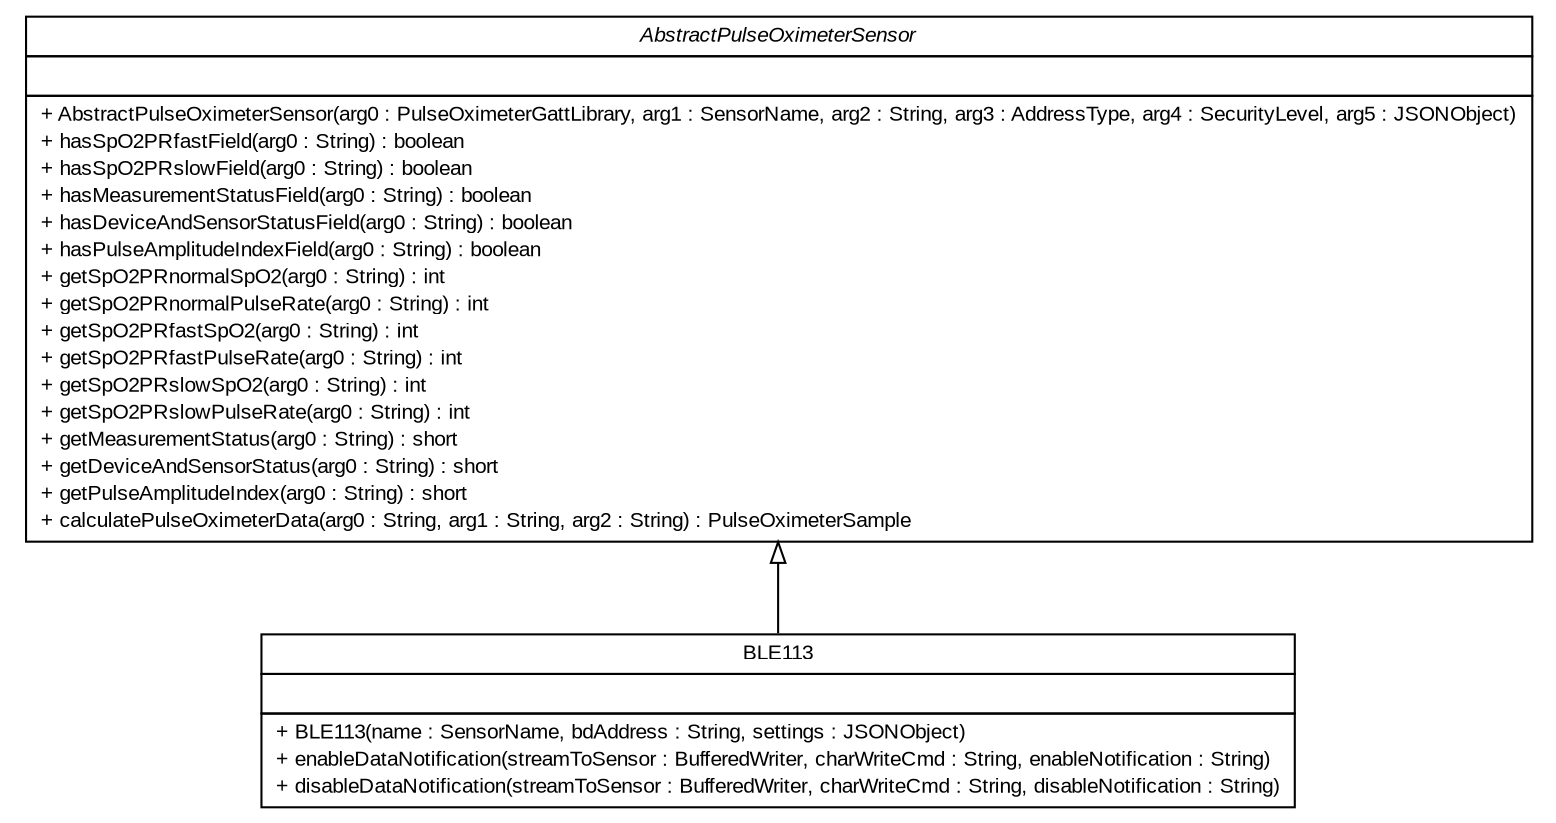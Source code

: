 #!/usr/local/bin/dot
#
# Class diagram 
# Generated by UMLGraph version R5_6 (http://www.umlgraph.org/)
#

digraph G {
	edge [fontname="arial",fontsize=10,labelfontname="arial",labelfontsize=10];
	node [fontname="arial",fontsize=10,shape=plaintext];
	nodesep=0.25;
	ranksep=0.5;
	// de.fhg.fit.biomos.sensorplatform.sensor.BLE113
	c4 [label=<<table title="de.fhg.fit.biomos.sensorplatform.sensor.BLE113" border="0" cellborder="1" cellspacing="0" cellpadding="2" port="p" href="./BLE113.html">
		<tr><td><table border="0" cellspacing="0" cellpadding="1">
<tr><td align="center" balign="center"> BLE113 </td></tr>
		</table></td></tr>
		<tr><td><table border="0" cellspacing="0" cellpadding="1">
<tr><td align="left" balign="left">  </td></tr>
		</table></td></tr>
		<tr><td><table border="0" cellspacing="0" cellpadding="1">
<tr><td align="left" balign="left"> + BLE113(name : SensorName, bdAddress : String, settings : JSONObject) </td></tr>
<tr><td align="left" balign="left"> + enableDataNotification(streamToSensor : BufferedWriter, charWriteCmd : String, enableNotification : String) </td></tr>
<tr><td align="left" balign="left"> + disableDataNotification(streamToSensor : BufferedWriter, charWriteCmd : String, disableNotification : String) </td></tr>
		</table></td></tr>
		</table>>, URL="./BLE113.html", fontname="arial", fontcolor="black", fontsize=10.0];
	//de.fhg.fit.biomos.sensorplatform.sensor.BLE113 extends de.fhg.fit.biomos.sensorplatform.sensor.AbstractPulseOximeterSensor
	c5:p -> c4:p [dir=back,arrowtail=empty];
	// de.fhg.fit.biomos.sensorplatform.sensor.AbstractPulseOximeterSensor
	c5 [label=<<table title="de.fhg.fit.biomos.sensorplatform.sensor.AbstractPulseOximeterSensor" border="0" cellborder="1" cellspacing="0" cellpadding="2" port="p" href="http://java.sun.com/j2se/1.4.2/docs/api/de/fhg/fit/biomos/sensorplatform/sensor/AbstractPulseOximeterSensor.html">
		<tr><td><table border="0" cellspacing="0" cellpadding="1">
<tr><td align="center" balign="center"><font face="arial italic"> AbstractPulseOximeterSensor </font></td></tr>
		</table></td></tr>
		<tr><td><table border="0" cellspacing="0" cellpadding="1">
<tr><td align="left" balign="left">  </td></tr>
		</table></td></tr>
		<tr><td><table border="0" cellspacing="0" cellpadding="1">
<tr><td align="left" balign="left"> + AbstractPulseOximeterSensor(arg0 : PulseOximeterGattLibrary, arg1 : SensorName, arg2 : String, arg3 : AddressType, arg4 : SecurityLevel, arg5 : JSONObject) </td></tr>
<tr><td align="left" balign="left"> + hasSpO2PRfastField(arg0 : String) : boolean </td></tr>
<tr><td align="left" balign="left"> + hasSpO2PRslowField(arg0 : String) : boolean </td></tr>
<tr><td align="left" balign="left"> + hasMeasurementStatusField(arg0 : String) : boolean </td></tr>
<tr><td align="left" balign="left"> + hasDeviceAndSensorStatusField(arg0 : String) : boolean </td></tr>
<tr><td align="left" balign="left"> + hasPulseAmplitudeIndexField(arg0 : String) : boolean </td></tr>
<tr><td align="left" balign="left"> + getSpO2PRnormalSpO2(arg0 : String) : int </td></tr>
<tr><td align="left" balign="left"> + getSpO2PRnormalPulseRate(arg0 : String) : int </td></tr>
<tr><td align="left" balign="left"> + getSpO2PRfastSpO2(arg0 : String) : int </td></tr>
<tr><td align="left" balign="left"> + getSpO2PRfastPulseRate(arg0 : String) : int </td></tr>
<tr><td align="left" balign="left"> + getSpO2PRslowSpO2(arg0 : String) : int </td></tr>
<tr><td align="left" balign="left"> + getSpO2PRslowPulseRate(arg0 : String) : int </td></tr>
<tr><td align="left" balign="left"> + getMeasurementStatus(arg0 : String) : short </td></tr>
<tr><td align="left" balign="left"> + getDeviceAndSensorStatus(arg0 : String) : short </td></tr>
<tr><td align="left" balign="left"> + getPulseAmplitudeIndex(arg0 : String) : short </td></tr>
<tr><td align="left" balign="left"> + calculatePulseOximeterData(arg0 : String, arg1 : String, arg2 : String) : PulseOximeterSample </td></tr>
		</table></td></tr>
		</table>>, URL="http://java.sun.com/j2se/1.4.2/docs/api/de/fhg/fit/biomos/sensorplatform/sensor/AbstractPulseOximeterSensor.html", fontname="arial", fontcolor="black", fontsize=10.0];
}

